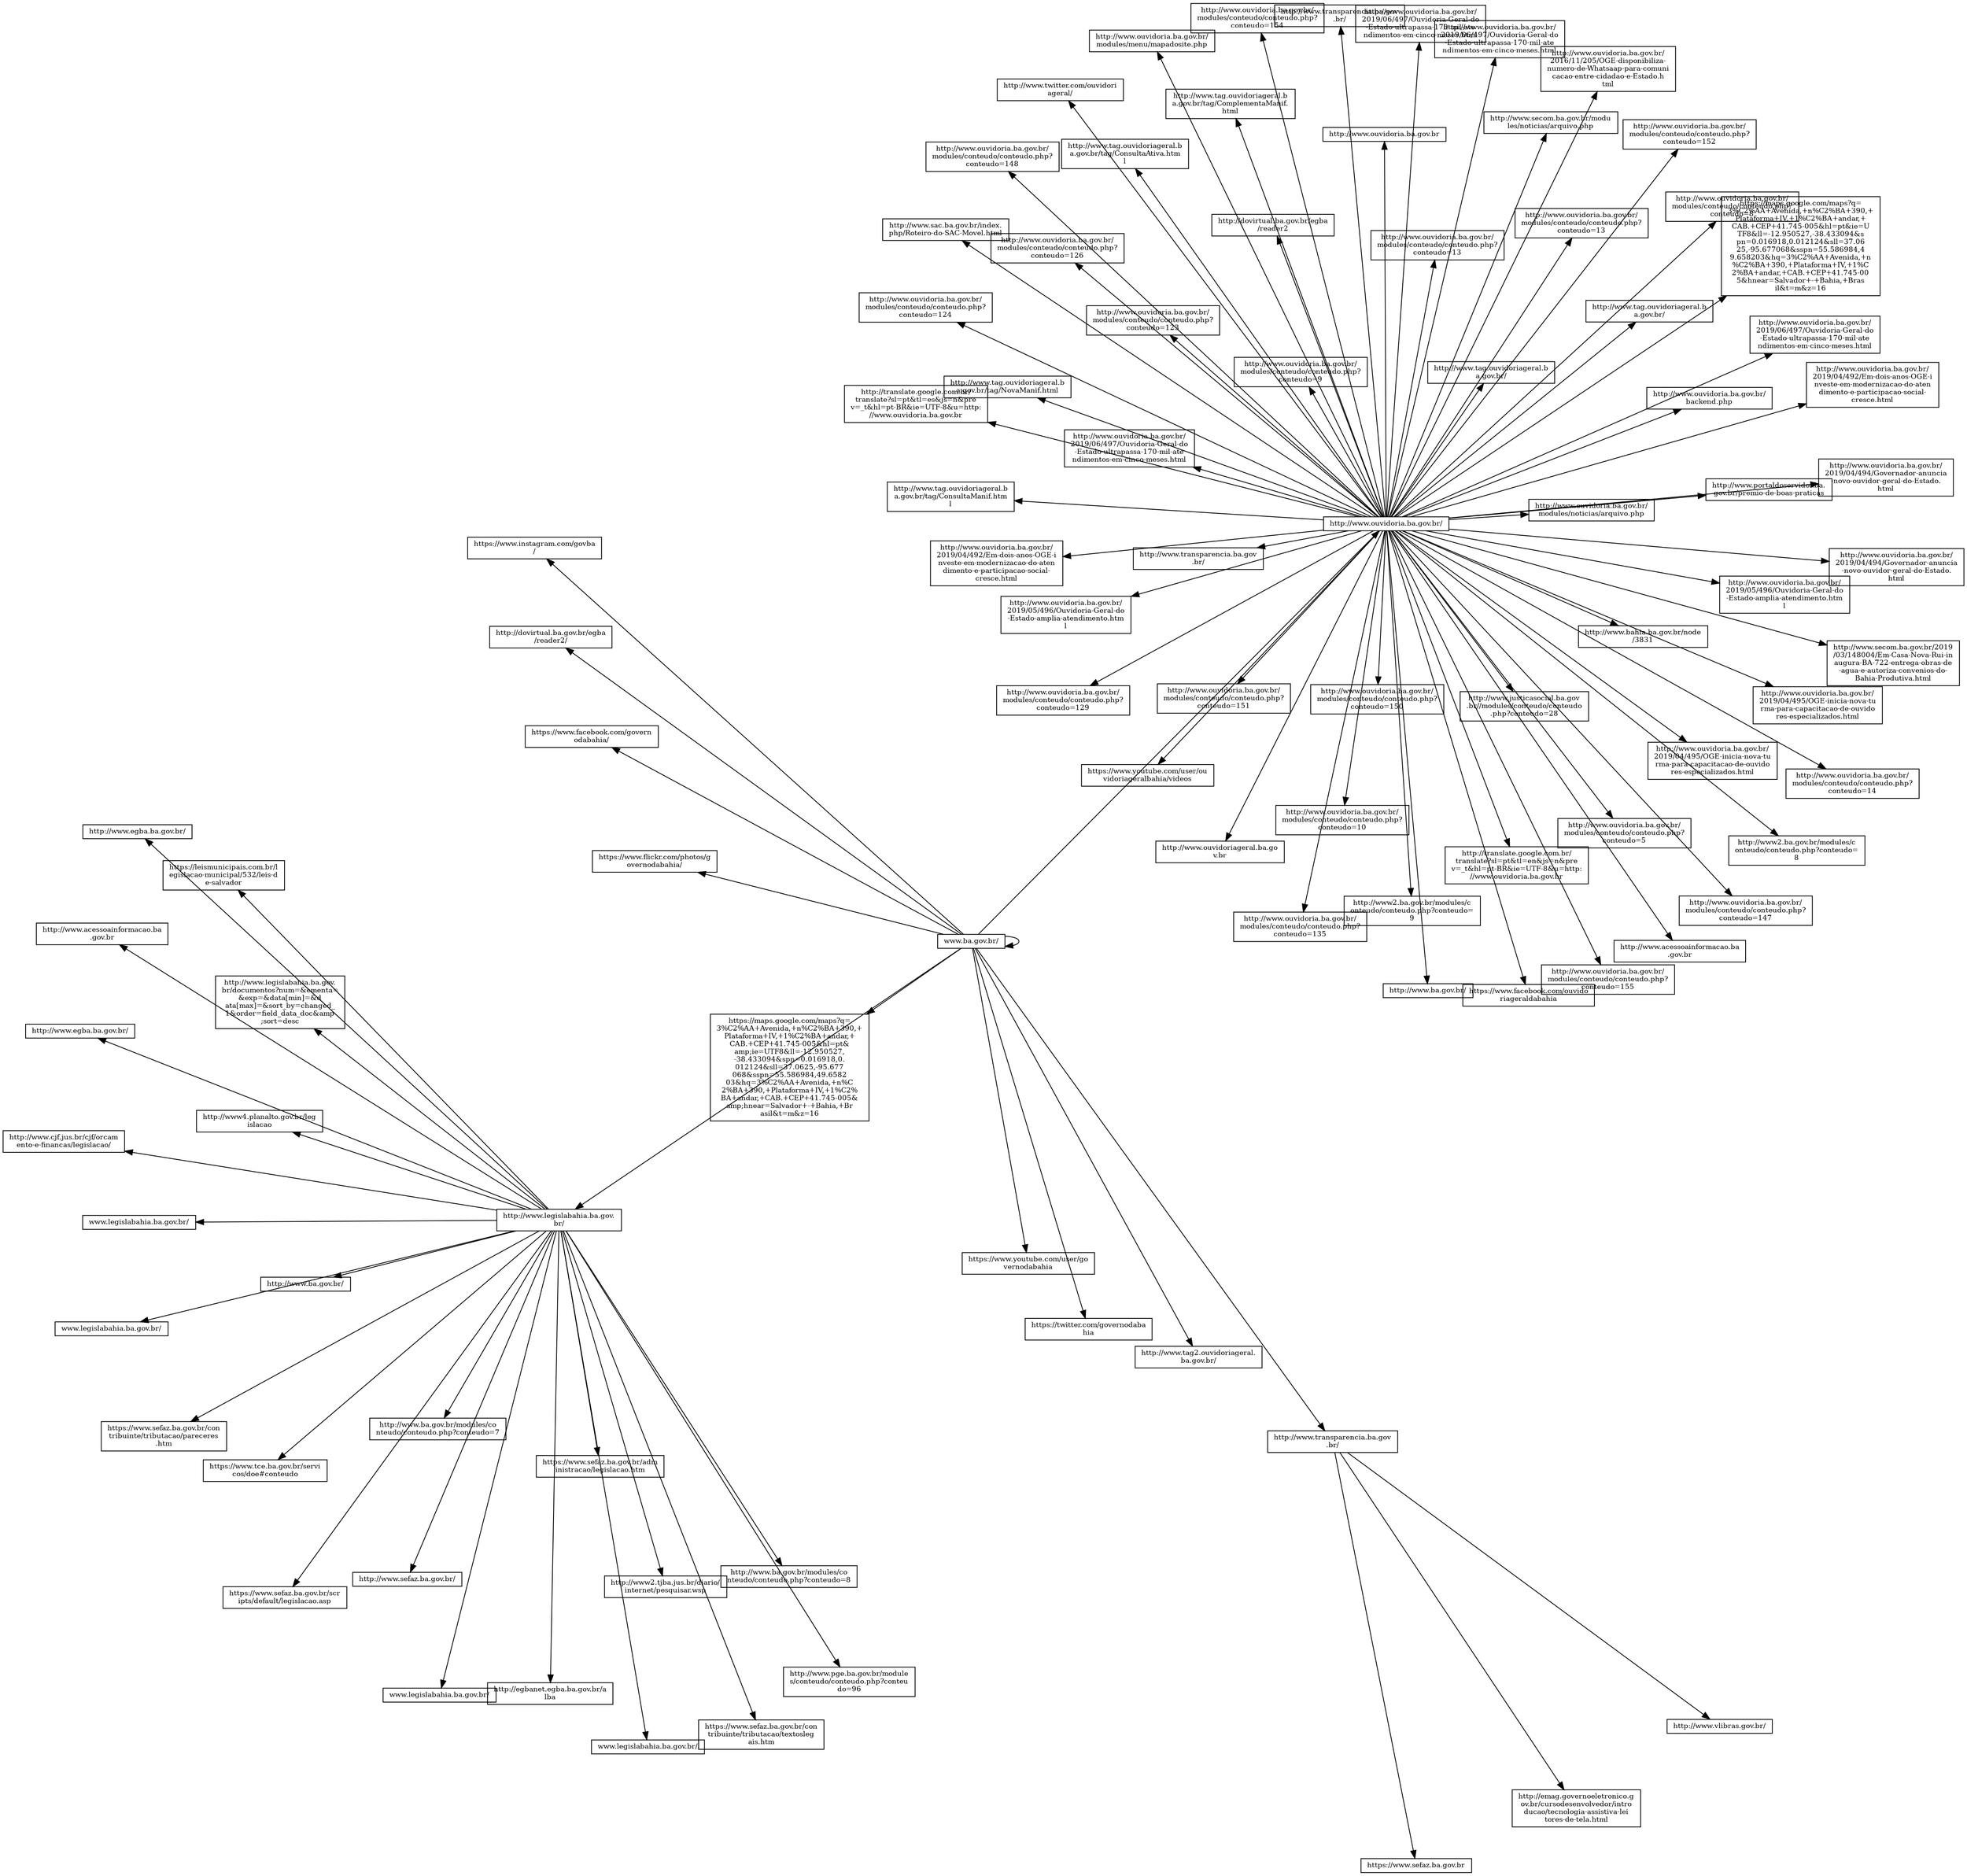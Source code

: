 digraph {
	compound=true;
	overlap=scalexy;
	splines=true;
	layout="neato";
	sep=-0.4;
	1 [label="www.ba.gov.br/"; shape=record; height=.1; fontsize=9];
	2 [label="http://www.ouvidoria.ba.gov.br/\n"; shape=record; height=.1; fontsize=9];
	3 [label="http://www.ba.gov.br/"; shape=record; height=.1; fontsize=9];
	4 [label="http://www.ouvidoria.ba.gov.br/\nmodules/menu/mapadosite.php"; shape=record; height=.1; fontsize=9];
	5 [label="http://www.bahia.ba.gov.br/node\n/3831"; shape=record; height=.1; fontsize=9];
	6 [label="http://www.transparencia.ba.gov\n.br/"; shape=record; height=.1; fontsize=9];
	7 [label="http://www.ouvidoriageral.ba.go\nv.br"; shape=record; height=.1; fontsize=9];
	8 [label="http://www2.ba.gov.br/modules/c\nonteudo/conteudo.php?conteudo=\n8"; shape=record; height=.1; fontsize=9];
	9 [label="http://www2.ba.gov.br/modules/c\nonteudo/conteudo.php?conteudo=\n9"; shape=record; height=.1; fontsize=9];
	10 [label="http://www.acessoainformacao.ba\n.gov.br"; shape=record; height=.1; fontsize=9];
	11 [label="http://translate.google.com.br/\ntranslate?sl=pt&tl=en&js=n&pre\nv=_t&hl=pt-BR&ie=UTF-8&u=http:\n//www.ouvidoria.ba.gov.br"; shape=record; height=.1; fontsize=9];
	12 [label="http://translate.google.com.br/\ntranslate?sl=pt&tl=es&js=n&pre\nv=_t&hl=pt-BR&ie=UTF-8&u=http:\n//www.ouvidoria.ba.gov.br"; shape=record; height=.1; fontsize=9];
	13 [label="http://www.secom.ba.gov.br/2019\n/03/148004/Em-Casa-Nova-Rui-in\naugura-BA-722-entrega-obras-de\n-agua-e-autoriza-convenios-do-\nBahia-Produtiva.html"; shape=record; height=.1; fontsize=9];
	14 [label="http://www.portaldoservidor.ba.\ngov.br/premio-de-boas-praticas\n"; shape=record; height=.1; fontsize=9];
	15 [label="http://www.ouvidoria.ba.gov.br"; shape=record; height=.1; fontsize=9];
	16 [label="http://www.ouvidoria.ba.gov.br/\nmodules/conteudo/conteudo.php?\nconteudo=5"; shape=record; height=.1; fontsize=9];
	17 [label="http://www.ouvidoria.ba.gov.br/\nmodules/conteudo/conteudo.php?\nconteudo=147"; shape=record; height=.1; fontsize=9];
	18 [label="http://www.ouvidoria.ba.gov.br/\nmodules/conteudo/conteudo.php?\nconteudo=148"; shape=record; height=.1; fontsize=9];
	19 [label="http://www.ouvidoria.ba.gov.br/\nmodules/conteudo/conteudo.php?\nconteudo=124"; shape=record; height=.1; fontsize=9];
	20 [label="http://www.ouvidoria.ba.gov.br/\nmodules/conteudo/conteudo.php?\nconteudo=123"; shape=record; height=.1; fontsize=9];
	21 [label="http://www.ouvidoria.ba.gov.br/\nmodules/conteudo/conteudo.php?\nconteudo=150"; shape=record; height=.1; fontsize=9];
	22 [label="http://www.ouvidoria.ba.gov.br/\nmodules/conteudo/conteudo.php?\nconteudo=151"; shape=record; height=.1; fontsize=9];
	23 [label="http://www.ouvidoria.ba.gov.br/\nmodules/conteudo/conteudo.php?\nconteudo=13"; shape=record; height=.1; fontsize=9];
	24 [label="http://www.ouvidoria.ba.gov.br/\nmodules/conteudo/conteudo.php?\nconteudo=152"; shape=record; height=.1; fontsize=9];
	25 [label="http://www.ouvidoria.ba.gov.br/\nmodules/conteudo/conteudo.php?\nconteudo=154"; shape=record; height=.1; fontsize=9];
	26 [label="http://www.ouvidoria.ba.gov.br/\nmodules/conteudo/conteudo.php?\nconteudo=155"; shape=record; height=.1; fontsize=9];
	27 [label="http://www.ouvidoria.ba.gov.br/\nmodules/conteudo/conteudo.php?\nconteudo=8"; shape=record; height=.1; fontsize=9];
	28 [label="http://www.ouvidoria.ba.gov.br/\nmodules/conteudo/conteudo.php?\nconteudo=9"; shape=record; height=.1; fontsize=9];
	29 [label="http://www.ouvidoria.ba.gov.br/\nmodules/conteudo/conteudo.php?\nconteudo=10"; shape=record; height=.1; fontsize=9];
	30 [label="http://www.ouvidoria.ba.gov.br/\nmodules/conteudo/conteudo.php?\nconteudo=14"; shape=record; height=.1; fontsize=9];
	31 [label="http://www.ouvidoria.ba.gov.br/\nmodules/conteudo/conteudo.php?\nconteudo=13"; shape=record; height=.1; fontsize=9];
	32 [label="http://www.ouvidoria.ba.gov.br/\nmodules/noticias/arquivo.php"; shape=record; height=.1; fontsize=9];
	33 [label="http://www.ouvidoria.ba.gov.br/\nmodules/conteudo/conteudo.php?\nconteudo=135"; shape=record; height=.1; fontsize=9];
	34 [label="http://www.ouvidoria.ba.gov.br/\nmodules/conteudo/conteudo.php?\nconteudo=126"; shape=record; height=.1; fontsize=9];
	35 [label="http://www.tag.ouvidoriageral.b\na.gov.br/"; shape=record; height=.1; fontsize=9];
	36 [label="http://www.justicasocial.ba.gov\n.br//modules/conteudo/conteudo\n.php?conteudo=28"; shape=record; height=.1; fontsize=9];
	37 [label="http://www.tag.ouvidoriageral.b\na.gov.br/"; shape=record; height=.1; fontsize=9];
	38 [label="http://www.ouvidoria.ba.gov.br/\n2016/11/205/OGE-disponibiliza-\nnumero-de-Whatsaap-para-comuni\ncacao-entre-cidadao-e-Estado.h\ntml"; shape=record; height=.1; fontsize=9];
	39 [label="http://www.tag.ouvidoriageral.b\na.gov.br/tag/NovaManif.html"; shape=record; height=.1; fontsize=9];
	40 [label="http://www.tag.ouvidoriageral.b\na.gov.br/tag/ConsultaManif.htm\nl"; shape=record; height=.1; fontsize=9];
	41 [label="http://www.tag.ouvidoriageral.b\na.gov.br/tag/ComplementaManif.\nhtml"; shape=record; height=.1; fontsize=9];
	42 [label="http://www.tag.ouvidoriageral.b\na.gov.br/tag/ConsultaAtiva.htm\nl"; shape=record; height=.1; fontsize=9];
	43 [label="http://www.ouvidoria.ba.gov.br/\n2019/06/497/Ouvidoria-Geral-do\n-Estado-ultrapassa-170-mil-ate\nndimentos-em-cinco-meses.html"; shape=record; height=.1; fontsize=9];
	44 [label="http://www.ouvidoria.ba.gov.br/\n2019/06/497/Ouvidoria-Geral-do\n-Estado-ultrapassa-170-mil-ate\nndimentos-em-cinco-meses.html"; shape=record; height=.1; fontsize=9];
	45 [label="http://www.ouvidoria.ba.gov.br/\n2019/05/496/Ouvidoria-Geral-do\n-Estado-amplia-atendimento.htm\nl"; shape=record; height=.1; fontsize=9];
	46 [label="http://www.ouvidoria.ba.gov.br/\n2019/05/496/Ouvidoria-Geral-do\n-Estado-amplia-atendimento.htm\nl"; shape=record; height=.1; fontsize=9];
	47 [label="http://www.ouvidoria.ba.gov.br/\n2019/04/495/OGE-inicia-nova-tu\nrma-para-capacitacao-de-ouvido\nres-especializados.html"; shape=record; height=.1; fontsize=9];
	48 [label="http://www.ouvidoria.ba.gov.br/\n2019/04/495/OGE-inicia-nova-tu\nrma-para-capacitacao-de-ouvido\nres-especializados.html"; shape=record; height=.1; fontsize=9];
	49 [label="http://www.ouvidoria.ba.gov.br/\n2019/04/494/Governador-anuncia\n-novo-ouvidor-geral-do-Estado.\nhtml"; shape=record; height=.1; fontsize=9];
	50 [label="http://www.ouvidoria.ba.gov.br/\n2019/04/494/Governador-anuncia\n-novo-ouvidor-geral-do-Estado.\nhtml"; shape=record; height=.1; fontsize=9];
	51 [label="http://www.ouvidoria.ba.gov.br/\n2019/04/492/Em-dois-anos-OGE-i\nnveste-em-modernizacao-do-aten\ndimento-e-participacao-social-\ncresce.html"; shape=record; height=.1; fontsize=9];
	52 [label="http://www.ouvidoria.ba.gov.br/\n2019/04/492/Em-dois-anos-OGE-i\nnveste-em-modernizacao-do-aten\ndimento-e-participacao-social-\ncresce.html"; shape=record; height=.1; fontsize=9];
	53 [label="http://www.ouvidoria.ba.gov.br/\n2019/06/497/Ouvidoria-Geral-do\n-Estado-ultrapassa-170-mil-ate\nndimentos-em-cinco-meses.html"; shape=record; height=.1; fontsize=9];
	54 [label="http://www.ouvidoria.ba.gov.br/\n2019/06/497/Ouvidoria-Geral-do\n-Estado-ultrapassa-170-mil-ate\nndimentos-em-cinco-meses.html"; shape=record; height=.1; fontsize=9];
	55 [label="http://www.secom.ba.gov.br/modu\nles/noticias/arquivo.php"; shape=record; height=.1; fontsize=9];
	56 [label="https://www.facebook.com/ouvido\nriageraldabahia"; shape=record; height=.1; fontsize=9];
	57 [label="https://www.youtube.com/user/ou\nvidoriageralbahia/videos"; shape=record; height=.1; fontsize=9];
	58 [label="http://www.twitter.com/ouvidori\nageral/"; shape=record; height=.1; fontsize=9];
	59 [label="http://www.ouvidoria.ba.gov.br/\nbackend.php"; shape=record; height=.1; fontsize=9];
	60 [label="http://www.sac.ba.gov.br/index.\nphp/Roteiro-do-SAC-Movel.html"; shape=record; height=.1; fontsize=9];
	61 [label="http://dovirtual.ba.gov.br/egba\n/reader2"; shape=record; height=.1; fontsize=9];
	62 [label="http://www.transparencia.ba.gov\n.br/"; shape=record; height=.1; fontsize=9];
	63 [label="http://www.ouvidoria.ba.gov.br/\nmodules/conteudo/conteudo.php?\nconteudo=129"; shape=record; height=.1; fontsize=9];
	64 [label="https://maps.google.com/maps?q=\n3%C2%AA+Avenida,+n%C2%BA+390,+\nPlataforma+IV,+1%C2%BA+andar,+\nCAB.+CEP+41.745-005&hl=pt&ie=U\nTF8&ll=-12.950527,-38.433094&s\npn=0.016918,0.012124&sll=37.06\n25,-95.677068&sspn=55.586984,4\n9.658203&hq=3%C2%AA+Avenida,+n\n%C2%BA+390,+Plataforma+IV,+1%C\n2%BA+andar,+CAB.+CEP+41.745-00\n5&hnear=Salvador+-+Bahia,+Bras\nil&t=m&z=16"; shape=record; height=.1; fontsize=9];
	65 [label="http://www.legislabahia.ba.gov.\nbr/"; shape=record; height=.1; fontsize=9];
	66 [label="http://www.ba.gov.br/"; shape=record; height=.1; fontsize=9];
	67 [label="http://www.ba.gov.br/modules/co\nnteudo/conteudo.php?conteudo=7\n"; shape=record; height=.1; fontsize=9];
	68 [label="http://www.ba.gov.br/modules/co\nnteudo/conteudo.php?conteudo=8\n"; shape=record; height=.1; fontsize=9];
	69 [label="www.legislabahia.ba.gov.br/"; shape=record; height=.1; fontsize=9];
	70 [label="www.legislabahia.ba.gov.br/"; shape=record; height=.1; fontsize=9];
	71 [label="www.legislabahia.ba.gov.br/"; shape=record; height=.1; fontsize=9];
	72 [label="https://leismunicipais.com.br/l\negislacao-municipal/532/leis-d\ne-salvador"; shape=record; height=.1; fontsize=9];
	73 [label="http://www4.planalto.gov.br/leg\nislacao"; shape=record; height=.1; fontsize=9];
	74 [label="www.legislabahia.ba.gov.br/"; shape=record; height=.1; fontsize=9];
	75 [label="http://www.sefaz.ba.gov.br/"; shape=record; height=.1; fontsize=9];
	76 [label="https://www.sefaz.ba.gov.br/con\ntribuinte/tributacao/textosleg\nais.htm"; shape=record; height=.1; fontsize=9];
	77 [label="https://www.sefaz.ba.gov.br/adm\ninistracao/legislacao.htm"; shape=record; height=.1; fontsize=9];
	78 [label="https://www.sefaz.ba.gov.br/scr\nipts/default/legislacao.asp"; shape=record; height=.1; fontsize=9];
	79 [label="https://www.sefaz.ba.gov.br/con\ntribuinte/tributacao/pareceres\n.htm"; shape=record; height=.1; fontsize=9];
	80 [label="http://www.pge.ba.gov.br/module\ns/conteudo/conteudo.php?conteu\ndo=96"; shape=record; height=.1; fontsize=9];
	81 [label="http://www.cjf.jus.br/cjf/orcam\nento-e-financas/legislacao/"; shape=record; height=.1; fontsize=9];
	82 [label="https://www.tce.ba.gov.br/servi\ncos/doe#conteudo"; shape=record; height=.1; fontsize=9];
	83 [label="http://www2.tjba.jus.br/diario/\ninternet/pesquisar.wsp"; shape=record; height=.1; fontsize=9];
	84 [label="http://egbanet.egba.ba.gov.br/a\nlba"; shape=record; height=.1; fontsize=9];
	85 [label="http://www.egba.ba.gov.br/"; shape=record; height=.1; fontsize=9];
	86 [label="http://www.acessoainformacao.ba\n.gov.br"; shape=record; height=.1; fontsize=9];
	87 [label="http://www.legislabahia.ba.gov.\nbr/documentos?num=&amp;ementa=\n&amp;exp=&amp;data[min]=&amp;d\nata[max]=&amp;sort_by=changed_\n1&amp;order=field_data_doc&amp\n;sort=desc"; shape=record; height=.1; fontsize=9];
	88 [label="http://www.egba.ba.gov.br/"; shape=record; height=.1; fontsize=9];
	89 [label="https://www.facebook.com/govern\nodabahia/"; shape=record; height=.1; fontsize=9];
	90 [label="https://twitter.com/governodaba\nhia"; shape=record; height=.1; fontsize=9];
	91 [label="https://www.instagram.com/govba\n/"; shape=record; height=.1; fontsize=9];
	92 [label="https://www.flickr.com/photos/g\novernodabahia/"; shape=record; height=.1; fontsize=9];
	93 [label="https://www.youtube.com/user/go\nvernodabahia"; shape=record; height=.1; fontsize=9];
	94 [label="http://dovirtual.ba.gov.br/egba\n/reader2/"; shape=record; height=.1; fontsize=9];
	95 [label="http://www.transparencia.ba.gov\n.br/"; shape=record; height=.1; fontsize=9];
	96 [label="https://www.sefaz.ba.gov.br"; shape=record; height=.1; fontsize=9];
	97 [label="http://emag.governoeletronico.g\nov.br/cursodesenvolvedor/intro\nducao/tecnologia-assistiva-lei\ntores-de-tela.html"; shape=record; height=.1; fontsize=9];
	98 [label="http://www.vlibras.gov.br/"; shape=record; height=.1; fontsize=9];
	99 [label="http://www.tag2.ouvidoriageral.\nba.gov.br/"; shape=record; height=.1; fontsize=9];
	100 [label="https://maps.google.com/maps?q=\n3%C2%AA+Avenida,+n%C2%BA+390,+\nPlataforma+IV,+1%C2%BA+andar,+\nCAB.+CEP+41.745-005&amp;hl=pt&\namp;ie=UTF8&amp;ll=-12.950527,\n-38.433094&amp;spn=0.016918,0.\n012124&amp;sll=37.0625,-95.677\n068&amp;sspn=55.586984,49.6582\n03&amp;hq=3%C2%AA+Avenida,+n%C\n2%BA+390,+Plataforma+IV,+1%C2%\nBA+andar,+CAB.+CEP+41.745-005&\namp;hnear=Salvador+-+Bahia,+Br\nasil&amp;t=m&amp;z=16"; shape=record; height=.1; fontsize=9];
	1 [label="http://www.ba.gov.br"; shape=record; height=.1; fontsize=9];
	1 [label="www.ba.gov.br/"; shape=record; height=.1; fontsize=9];
	2 [label="http://www.ouvidoria.ba.gov.br/\n"; shape=record; height=.1; fontsize=9];
	65 [label="http://www.legislabahia.ba.gov.\nbr/"; shape=record; height=.1; fontsize=9];
	89 [label="https://www.facebook.com/govern\nodabahia/"; shape=record; height=.1; fontsize=9];
	90 [label="https://twitter.com/governodaba\nhia"; shape=record; height=.1; fontsize=9];
	91 [label="https://www.instagram.com/govba\n/"; shape=record; height=.1; fontsize=9];
	92 [label="https://www.flickr.com/photos/g\novernodabahia/"; shape=record; height=.1; fontsize=9];
	93 [label="https://www.youtube.com/user/go\nvernodabahia"; shape=record; height=.1; fontsize=9];
	94 [label="http://dovirtual.ba.gov.br/egba\n/reader2/"; shape=record; height=.1; fontsize=9];
	95 [label="http://www.transparencia.ba.gov\n.br/"; shape=record; height=.1; fontsize=9];
	99 [label="http://www.tag2.ouvidoriageral.\nba.gov.br/"; shape=record; height=.1; fontsize=9];
	100 [label="https://maps.google.com/maps?q=\n3%C2%AA+Avenida,+n%C2%BA+390,+\nPlataforma+IV,+1%C2%BA+andar,+\nCAB.+CEP+41.745-005&amp;hl=pt&\namp;ie=UTF8&amp;ll=-12.950527,\n-38.433094&amp;spn=0.016918,0.\n012124&amp;sll=37.0625,-95.677\n068&amp;sspn=55.586984,49.6582\n03&amp;hq=3%C2%AA+Avenida,+n%C\n2%BA+390,+Plataforma+IV,+1%C2%\nBA+andar,+CAB.+CEP+41.745-005&\namp;hnear=Salvador+-+Bahia,+Br\nasil&amp;t=m&amp;z=16"; shape=record; height=.1; fontsize=9];
	2 -> 3;
	2 -> 4;
	2 -> 5;
	2 -> 6;
	2 -> 7;
	2 -> 8;
	2 -> 9;
	2 -> 10;
	2 -> 11;
	2 -> 12;
	2 -> 13;
	2 -> 14;
	2 -> 15;
	2 -> 16;
	2 -> 17;
	2 -> 18;
	2 -> 19;
	2 -> 20;
	2 -> 21;
	2 -> 22;
	2 -> 23;
	2 -> 24;
	2 -> 25;
	2 -> 26;
	2 -> 27;
	2 -> 28;
	2 -> 29;
	2 -> 30;
	2 -> 31;
	2 -> 32;
	2 -> 33;
	2 -> 34;
	2 -> 35;
	2 -> 36;
	2 -> 37;
	2 -> 38;
	2 -> 39;
	2 -> 40;
	2 -> 41;
	2 -> 42;
	2 -> 43;
	2 -> 44;
	2 -> 45;
	2 -> 46;
	2 -> 47;
	2 -> 48;
	2 -> 49;
	2 -> 50;
	2 -> 51;
	2 -> 52;
	2 -> 53;
	2 -> 54;
	2 -> 55;
	2 -> 56;
	2 -> 57;
	2 -> 58;
	2 -> 59;
	2 -> 60;
	2 -> 61;
	2 -> 62;
	2 -> 63;
	2 -> 64;
	65 -> 66;
	65 -> 67;
	65 -> 68;
	65 -> 69;
	65 -> 70;
	65 -> 71;
	65 -> 72;
	65 -> 73;
	65 -> 74;
	65 -> 75;
	65 -> 76;
	65 -> 77;
	65 -> 78;
	65 -> 79;
	65 -> 80;
	65 -> 81;
	65 -> 82;
	65 -> 83;
	65 -> 84;
	65 -> 85;
	65 -> 86;
	65 -> 87;
	65 -> 88;
	95 -> 96;
	95 -> 97;
	95 -> 98;
	1 -> 1;
	1 -> 2;
	1 -> 65;
	1 -> 89;
	1 -> 90;
	1 -> 91;
	1 -> 92;
	1 -> 93;
	1 -> 94;
	1 -> 95;
	1 -> 99;
	1 -> 100;
}
